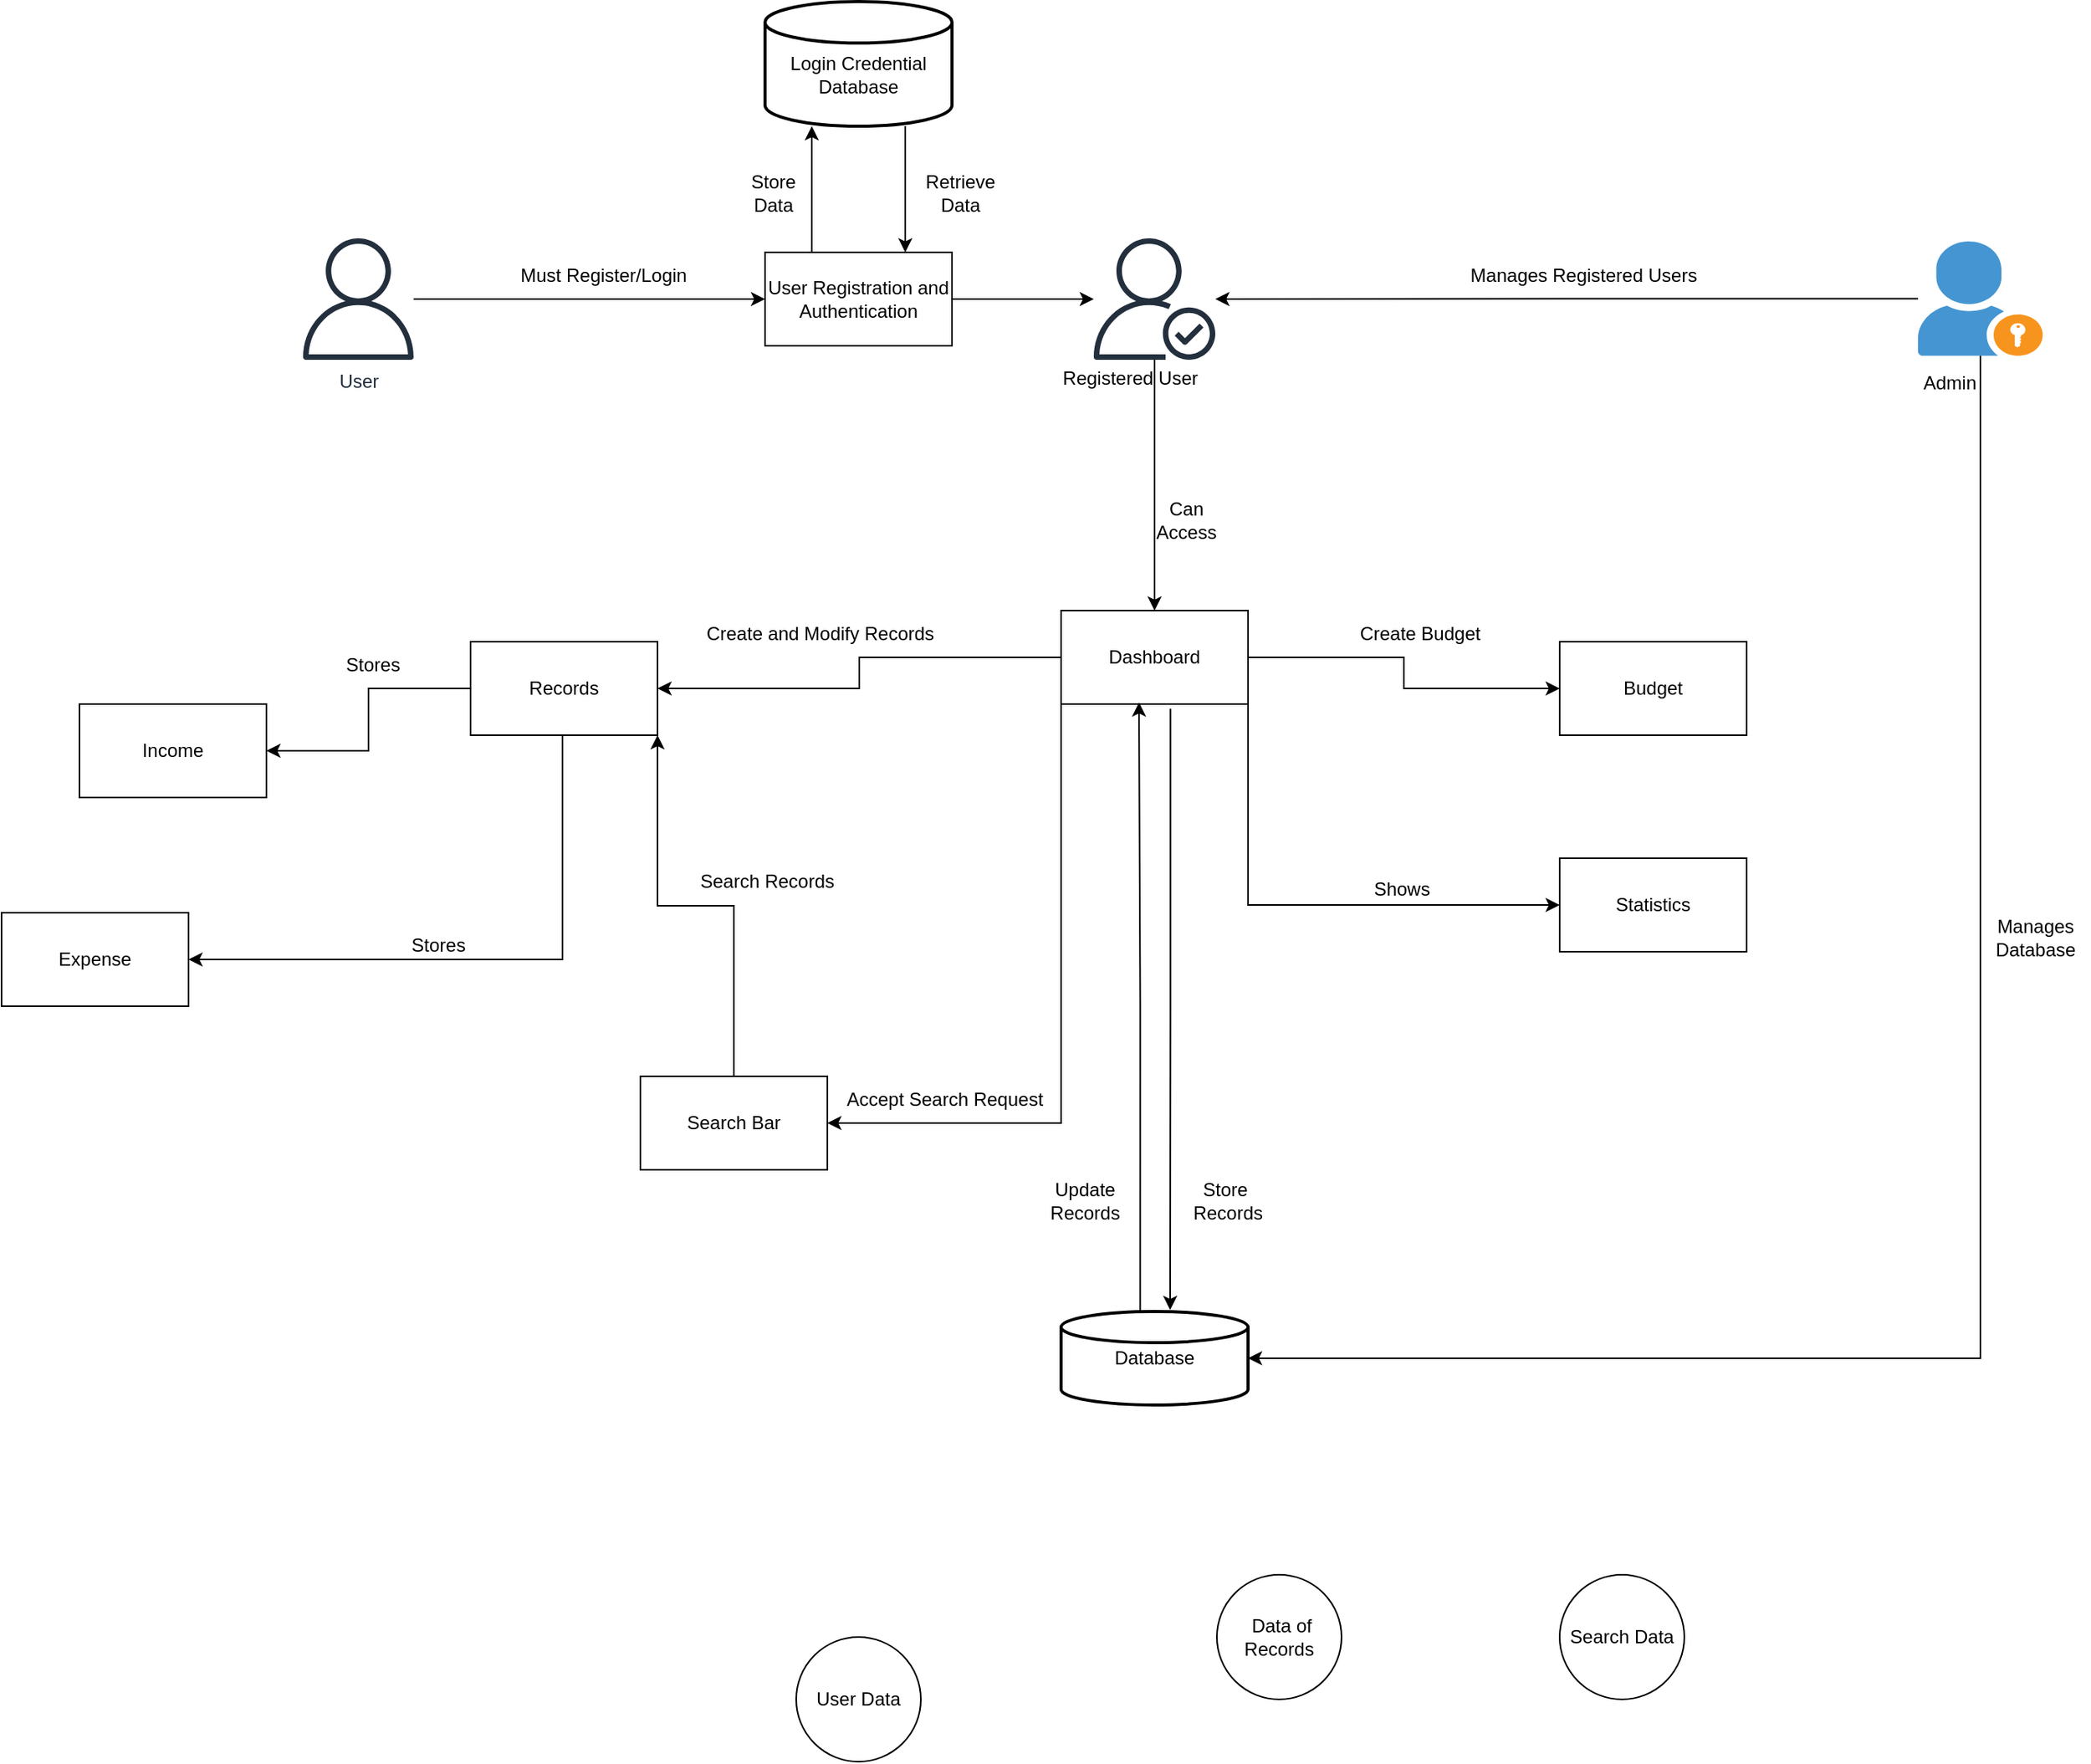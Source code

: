 <mxfile version="23.0.2" type="github">
  <diagram name="Page-1" id="Mnk-jpi9ywoGEMoWKH_Y">
    <mxGraphModel dx="2323" dy="1856" grid="1" gridSize="10" guides="1" tooltips="1" connect="1" arrows="1" fold="1" page="1" pageScale="1" pageWidth="827" pageHeight="1169" math="0" shadow="0">
      <root>
        <mxCell id="0" />
        <mxCell id="1" parent="0" />
        <mxCell id="QJrnhE2Pbet0FXguf8nz-22" value="" style="edgeStyle=orthogonalEdgeStyle;rounded=0;orthogonalLoop=1;jettySize=auto;html=1;" edge="1" parent="1" source="QJrnhE2Pbet0FXguf8nz-13" target="QJrnhE2Pbet0FXguf8nz-4">
          <mxGeometry relative="1" as="geometry" />
        </mxCell>
        <mxCell id="QJrnhE2Pbet0FXguf8nz-13" value="" style="sketch=0;outlineConnect=0;fontColor=#232F3E;gradientColor=none;fillColor=#232F3D;strokeColor=none;dashed=0;verticalLabelPosition=bottom;verticalAlign=top;align=center;html=1;fontSize=12;fontStyle=0;aspect=fixed;pointerEvents=1;shape=mxgraph.aws4.authenticated_user;" vertex="1" parent="1">
          <mxGeometry x="401" y="122" width="78" height="78" as="geometry" />
        </mxCell>
        <mxCell id="QJrnhE2Pbet0FXguf8nz-20" value="" style="edgeStyle=orthogonalEdgeStyle;rounded=0;orthogonalLoop=1;jettySize=auto;html=1;" edge="1" parent="1" source="QJrnhE2Pbet0FXguf8nz-2" target="QJrnhE2Pbet0FXguf8nz-3">
          <mxGeometry relative="1" as="geometry" />
        </mxCell>
        <mxCell id="QJrnhE2Pbet0FXguf8nz-2" value="User" style="sketch=0;outlineConnect=0;fontColor=#232F3E;gradientColor=none;fillColor=#232F3D;strokeColor=none;dashed=0;verticalLabelPosition=bottom;verticalAlign=top;align=center;html=1;fontSize=12;fontStyle=0;aspect=fixed;pointerEvents=1;shape=mxgraph.aws4.user;" vertex="1" parent="1">
          <mxGeometry x="-110" y="122" width="78" height="78" as="geometry" />
        </mxCell>
        <mxCell id="QJrnhE2Pbet0FXguf8nz-21" value="" style="edgeStyle=orthogonalEdgeStyle;rounded=0;orthogonalLoop=1;jettySize=auto;html=1;" edge="1" parent="1" source="QJrnhE2Pbet0FXguf8nz-3" target="QJrnhE2Pbet0FXguf8nz-13">
          <mxGeometry relative="1" as="geometry" />
        </mxCell>
        <mxCell id="QJrnhE2Pbet0FXguf8nz-3" value="User Registration and Authentication" style="rounded=0;whiteSpace=wrap;html=1;" vertex="1" parent="1">
          <mxGeometry x="190" y="131" width="120" height="60" as="geometry" />
        </mxCell>
        <mxCell id="QJrnhE2Pbet0FXguf8nz-23" style="edgeStyle=orthogonalEdgeStyle;rounded=0;orthogonalLoop=1;jettySize=auto;html=1;" edge="1" parent="1" source="QJrnhE2Pbet0FXguf8nz-4" target="QJrnhE2Pbet0FXguf8nz-7">
          <mxGeometry relative="1" as="geometry" />
        </mxCell>
        <mxCell id="QJrnhE2Pbet0FXguf8nz-24" style="edgeStyle=orthogonalEdgeStyle;rounded=0;orthogonalLoop=1;jettySize=auto;html=1;" edge="1" parent="1" source="QJrnhE2Pbet0FXguf8nz-4" target="QJrnhE2Pbet0FXguf8nz-5">
          <mxGeometry relative="1" as="geometry" />
        </mxCell>
        <mxCell id="QJrnhE2Pbet0FXguf8nz-26" style="edgeStyle=orthogonalEdgeStyle;rounded=0;orthogonalLoop=1;jettySize=auto;html=1;exitX=0;exitY=1;exitDx=0;exitDy=0;entryX=1;entryY=0.5;entryDx=0;entryDy=0;" edge="1" parent="1" source="QJrnhE2Pbet0FXguf8nz-4" target="QJrnhE2Pbet0FXguf8nz-11">
          <mxGeometry relative="1" as="geometry" />
        </mxCell>
        <mxCell id="QJrnhE2Pbet0FXguf8nz-58" style="edgeStyle=orthogonalEdgeStyle;rounded=0;orthogonalLoop=1;jettySize=auto;html=1;exitX=1;exitY=1;exitDx=0;exitDy=0;entryX=0;entryY=0.5;entryDx=0;entryDy=0;" edge="1" parent="1" source="QJrnhE2Pbet0FXguf8nz-4" target="QJrnhE2Pbet0FXguf8nz-6">
          <mxGeometry relative="1" as="geometry" />
        </mxCell>
        <mxCell id="QJrnhE2Pbet0FXguf8nz-4" value="Dashboard" style="rounded=0;whiteSpace=wrap;html=1;" vertex="1" parent="1">
          <mxGeometry x="380" y="361" width="120" height="60" as="geometry" />
        </mxCell>
        <mxCell id="QJrnhE2Pbet0FXguf8nz-55" style="edgeStyle=orthogonalEdgeStyle;rounded=0;orthogonalLoop=1;jettySize=auto;html=1;entryX=1;entryY=0.5;entryDx=0;entryDy=0;" edge="1" parent="1" source="QJrnhE2Pbet0FXguf8nz-5" target="QJrnhE2Pbet0FXguf8nz-8">
          <mxGeometry relative="1" as="geometry" />
        </mxCell>
        <mxCell id="QJrnhE2Pbet0FXguf8nz-56" style="edgeStyle=orthogonalEdgeStyle;rounded=0;orthogonalLoop=1;jettySize=auto;html=1;entryX=1;entryY=0.5;entryDx=0;entryDy=0;" edge="1" parent="1" source="QJrnhE2Pbet0FXguf8nz-5" target="QJrnhE2Pbet0FXguf8nz-9">
          <mxGeometry relative="1" as="geometry">
            <Array as="points">
              <mxPoint x="60" y="585" />
            </Array>
          </mxGeometry>
        </mxCell>
        <mxCell id="QJrnhE2Pbet0FXguf8nz-5" value="Records" style="rounded=0;whiteSpace=wrap;html=1;" vertex="1" parent="1">
          <mxGeometry x="1" y="381" width="120" height="60" as="geometry" />
        </mxCell>
        <mxCell id="QJrnhE2Pbet0FXguf8nz-6" value="Statistics" style="rounded=0;whiteSpace=wrap;html=1;" vertex="1" parent="1">
          <mxGeometry x="700" y="520" width="120" height="60" as="geometry" />
        </mxCell>
        <mxCell id="QJrnhE2Pbet0FXguf8nz-7" value="Budget" style="rounded=0;whiteSpace=wrap;html=1;" vertex="1" parent="1">
          <mxGeometry x="700" y="381" width="120" height="60" as="geometry" />
        </mxCell>
        <mxCell id="QJrnhE2Pbet0FXguf8nz-8" value="Income" style="rounded=0;whiteSpace=wrap;html=1;" vertex="1" parent="1">
          <mxGeometry x="-250" y="421" width="120" height="60" as="geometry" />
        </mxCell>
        <mxCell id="QJrnhE2Pbet0FXguf8nz-9" value="Expense" style="rounded=0;whiteSpace=wrap;html=1;" vertex="1" parent="1">
          <mxGeometry x="-300.0" y="555" width="120" height="60" as="geometry" />
        </mxCell>
        <mxCell id="QJrnhE2Pbet0FXguf8nz-65" style="edgeStyle=orthogonalEdgeStyle;rounded=0;orthogonalLoop=1;jettySize=auto;html=1;entryX=1;entryY=1;entryDx=0;entryDy=0;" edge="1" parent="1" source="QJrnhE2Pbet0FXguf8nz-11" target="QJrnhE2Pbet0FXguf8nz-5">
          <mxGeometry relative="1" as="geometry" />
        </mxCell>
        <mxCell id="QJrnhE2Pbet0FXguf8nz-11" value="Search Bar" style="rounded=0;whiteSpace=wrap;html=1;" vertex="1" parent="1">
          <mxGeometry x="110" y="660" width="120" height="60" as="geometry" />
        </mxCell>
        <mxCell id="QJrnhE2Pbet0FXguf8nz-43" style="edgeStyle=orthogonalEdgeStyle;rounded=0;orthogonalLoop=1;jettySize=auto;html=1;" edge="1" parent="1" source="QJrnhE2Pbet0FXguf8nz-12" target="QJrnhE2Pbet0FXguf8nz-13">
          <mxGeometry relative="1" as="geometry" />
        </mxCell>
        <mxCell id="QJrnhE2Pbet0FXguf8nz-12" value="" style="shadow=0;dashed=0;html=1;strokeColor=none;fillColor=#4495D1;labelPosition=center;verticalLabelPosition=bottom;verticalAlign=top;align=center;outlineConnect=0;shape=mxgraph.veeam.portal_admin;" vertex="1" parent="1">
          <mxGeometry x="930" y="124" width="80" height="73.4" as="geometry" />
        </mxCell>
        <mxCell id="QJrnhE2Pbet0FXguf8nz-53" style="edgeStyle=orthogonalEdgeStyle;rounded=0;orthogonalLoop=1;jettySize=auto;html=1;exitX=0.423;exitY=0.03;exitDx=0;exitDy=0;exitPerimeter=0;" edge="1" parent="1" source="QJrnhE2Pbet0FXguf8nz-16">
          <mxGeometry relative="1" as="geometry">
            <mxPoint x="430" y="420" as="targetPoint" />
          </mxGeometry>
        </mxCell>
        <mxCell id="QJrnhE2Pbet0FXguf8nz-16" value="Database" style="strokeWidth=2;html=1;shape=mxgraph.flowchart.database;whiteSpace=wrap;" vertex="1" parent="1">
          <mxGeometry x="380" y="811" width="120" height="60" as="geometry" />
        </mxCell>
        <mxCell id="QJrnhE2Pbet0FXguf8nz-17" value="&lt;br&gt;Login Credential Database" style="strokeWidth=2;html=1;shape=mxgraph.flowchart.database;whiteSpace=wrap;" vertex="1" parent="1">
          <mxGeometry x="190" y="-30" width="120" height="80" as="geometry" />
        </mxCell>
        <mxCell id="QJrnhE2Pbet0FXguf8nz-37" style="edgeStyle=orthogonalEdgeStyle;rounded=0;orthogonalLoop=1;jettySize=auto;html=1;exitX=0.585;exitY=1.049;exitDx=0;exitDy=0;exitPerimeter=0;" edge="1" parent="1" source="QJrnhE2Pbet0FXguf8nz-4">
          <mxGeometry relative="1" as="geometry">
            <mxPoint x="450" y="810" as="targetPoint" />
            <Array as="points" />
          </mxGeometry>
        </mxCell>
        <mxCell id="QJrnhE2Pbet0FXguf8nz-40" style="edgeStyle=orthogonalEdgeStyle;rounded=0;orthogonalLoop=1;jettySize=auto;html=1;exitX=0.25;exitY=0;exitDx=0;exitDy=0;entryX=0.25;entryY=1;entryDx=0;entryDy=0;entryPerimeter=0;" edge="1" parent="1" source="QJrnhE2Pbet0FXguf8nz-3" target="QJrnhE2Pbet0FXguf8nz-17">
          <mxGeometry relative="1" as="geometry" />
        </mxCell>
        <mxCell id="QJrnhE2Pbet0FXguf8nz-42" style="edgeStyle=orthogonalEdgeStyle;rounded=0;orthogonalLoop=1;jettySize=auto;html=1;exitX=0.75;exitY=1;exitDx=0;exitDy=0;entryX=0.75;entryY=0;entryDx=0;entryDy=0;exitPerimeter=0;" edge="1" parent="1" source="QJrnhE2Pbet0FXguf8nz-17" target="QJrnhE2Pbet0FXguf8nz-3">
          <mxGeometry relative="1" as="geometry" />
        </mxCell>
        <mxCell id="QJrnhE2Pbet0FXguf8nz-44" style="edgeStyle=orthogonalEdgeStyle;rounded=0;orthogonalLoop=1;jettySize=auto;html=1;entryX=1;entryY=0.5;entryDx=0;entryDy=0;entryPerimeter=0;" edge="1" parent="1" source="QJrnhE2Pbet0FXguf8nz-12" target="QJrnhE2Pbet0FXguf8nz-16">
          <mxGeometry relative="1" as="geometry">
            <Array as="points">
              <mxPoint x="970" y="841" />
            </Array>
          </mxGeometry>
        </mxCell>
        <mxCell id="QJrnhE2Pbet0FXguf8nz-45" value="Manages Registered Users" style="text;html=1;align=center;verticalAlign=middle;resizable=0;points=[];autosize=1;strokeColor=none;fillColor=none;" vertex="1" parent="1">
          <mxGeometry x="630" y="131" width="170" height="30" as="geometry" />
        </mxCell>
        <mxCell id="QJrnhE2Pbet0FXguf8nz-46" value="Must Register/Login" style="text;html=1;align=center;verticalAlign=middle;resizable=0;points=[];autosize=1;strokeColor=none;fillColor=none;" vertex="1" parent="1">
          <mxGeometry x="21" y="131" width="130" height="30" as="geometry" />
        </mxCell>
        <mxCell id="QJrnhE2Pbet0FXguf8nz-47" value="Store &lt;br&gt;Data" style="text;html=1;align=center;verticalAlign=middle;resizable=0;points=[];autosize=1;strokeColor=none;fillColor=none;" vertex="1" parent="1">
          <mxGeometry x="170" y="73" width="50" height="40" as="geometry" />
        </mxCell>
        <mxCell id="QJrnhE2Pbet0FXguf8nz-48" value="Retrieve&lt;br&gt;Data" style="text;html=1;align=center;verticalAlign=middle;resizable=0;points=[];autosize=1;strokeColor=none;fillColor=none;" vertex="1" parent="1">
          <mxGeometry x="280" y="73" width="70" height="40" as="geometry" />
        </mxCell>
        <mxCell id="QJrnhE2Pbet0FXguf8nz-49" value="Registered User" style="text;html=1;align=center;verticalAlign=middle;resizable=0;points=[];autosize=1;strokeColor=none;fillColor=none;" vertex="1" parent="1">
          <mxGeometry x="369" y="197.4" width="110" height="30" as="geometry" />
        </mxCell>
        <mxCell id="QJrnhE2Pbet0FXguf8nz-50" value="Manages&lt;br&gt;Database" style="text;html=1;align=center;verticalAlign=middle;resizable=0;points=[];autosize=1;strokeColor=none;fillColor=none;" vertex="1" parent="1">
          <mxGeometry x="970" y="551" width="70" height="40" as="geometry" />
        </mxCell>
        <mxCell id="QJrnhE2Pbet0FXguf8nz-51" value="Can&lt;br&gt;Access" style="text;html=1;align=center;verticalAlign=middle;resizable=0;points=[];autosize=1;strokeColor=none;fillColor=none;" vertex="1" parent="1">
          <mxGeometry x="430" y="283" width="60" height="40" as="geometry" />
        </mxCell>
        <mxCell id="QJrnhE2Pbet0FXguf8nz-52" value="Create and Modify Records" style="text;html=1;align=center;verticalAlign=middle;resizable=0;points=[];autosize=1;strokeColor=none;fillColor=none;" vertex="1" parent="1">
          <mxGeometry x="140" y="361" width="170" height="30" as="geometry" />
        </mxCell>
        <mxCell id="QJrnhE2Pbet0FXguf8nz-54" value="Create Budget" style="text;html=1;align=center;verticalAlign=middle;resizable=0;points=[];autosize=1;strokeColor=none;fillColor=none;" vertex="1" parent="1">
          <mxGeometry x="560" y="361" width="100" height="30" as="geometry" />
        </mxCell>
        <mxCell id="QJrnhE2Pbet0FXguf8nz-59" value="Stores" style="text;html=1;align=center;verticalAlign=middle;resizable=0;points=[];autosize=1;strokeColor=none;fillColor=none;" vertex="1" parent="1">
          <mxGeometry x="-92" y="381" width="60" height="30" as="geometry" />
        </mxCell>
        <mxCell id="QJrnhE2Pbet0FXguf8nz-60" value="Stores" style="text;html=1;align=center;verticalAlign=middle;resizable=0;points=[];autosize=1;strokeColor=none;fillColor=none;" vertex="1" parent="1">
          <mxGeometry x="-50" y="561" width="60" height="30" as="geometry" />
        </mxCell>
        <mxCell id="QJrnhE2Pbet0FXguf8nz-61" value="Shows&amp;nbsp;" style="text;html=1;align=center;verticalAlign=middle;resizable=0;points=[];autosize=1;strokeColor=none;fillColor=none;" vertex="1" parent="1">
          <mxGeometry x="570" y="525" width="60" height="30" as="geometry" />
        </mxCell>
        <mxCell id="QJrnhE2Pbet0FXguf8nz-62" value="Accept Search Request" style="text;html=1;align=center;verticalAlign=middle;resizable=0;points=[];autosize=1;strokeColor=none;fillColor=none;" vertex="1" parent="1">
          <mxGeometry x="230" y="660" width="150" height="30" as="geometry" />
        </mxCell>
        <mxCell id="QJrnhE2Pbet0FXguf8nz-66" value="Search Records" style="text;html=1;align=center;verticalAlign=middle;resizable=0;points=[];autosize=1;strokeColor=none;fillColor=none;" vertex="1" parent="1">
          <mxGeometry x="136" y="520" width="110" height="30" as="geometry" />
        </mxCell>
        <mxCell id="QJrnhE2Pbet0FXguf8nz-67" value="Update &lt;br&gt;Records" style="text;html=1;align=center;verticalAlign=middle;resizable=0;points=[];autosize=1;strokeColor=none;fillColor=none;" vertex="1" parent="1">
          <mxGeometry x="360" y="720" width="70" height="40" as="geometry" />
        </mxCell>
        <mxCell id="QJrnhE2Pbet0FXguf8nz-68" value="Store&lt;br&gt;&amp;nbsp;Records" style="text;html=1;align=center;verticalAlign=middle;resizable=0;points=[];autosize=1;strokeColor=none;fillColor=none;" vertex="1" parent="1">
          <mxGeometry x="450" y="720" width="70" height="40" as="geometry" />
        </mxCell>
        <mxCell id="QJrnhE2Pbet0FXguf8nz-69" value="Admin" style="text;html=1;align=center;verticalAlign=middle;resizable=0;points=[];autosize=1;strokeColor=none;fillColor=none;" vertex="1" parent="1">
          <mxGeometry x="920" y="200" width="60" height="30" as="geometry" />
        </mxCell>
        <mxCell id="QJrnhE2Pbet0FXguf8nz-70" value="User Data" style="ellipse;whiteSpace=wrap;html=1;aspect=fixed;" vertex="1" parent="1">
          <mxGeometry x="210" y="1020" width="80" height="80" as="geometry" />
        </mxCell>
        <mxCell id="QJrnhE2Pbet0FXguf8nz-71" value="&amp;nbsp;Data of Records" style="ellipse;whiteSpace=wrap;html=1;" vertex="1" parent="1">
          <mxGeometry x="480" y="980" width="80" height="80" as="geometry" />
        </mxCell>
        <mxCell id="QJrnhE2Pbet0FXguf8nz-72" value="Search Data" style="ellipse;whiteSpace=wrap;html=1;" vertex="1" parent="1">
          <mxGeometry x="700" y="980" width="80" height="80" as="geometry" />
        </mxCell>
      </root>
    </mxGraphModel>
  </diagram>
</mxfile>
